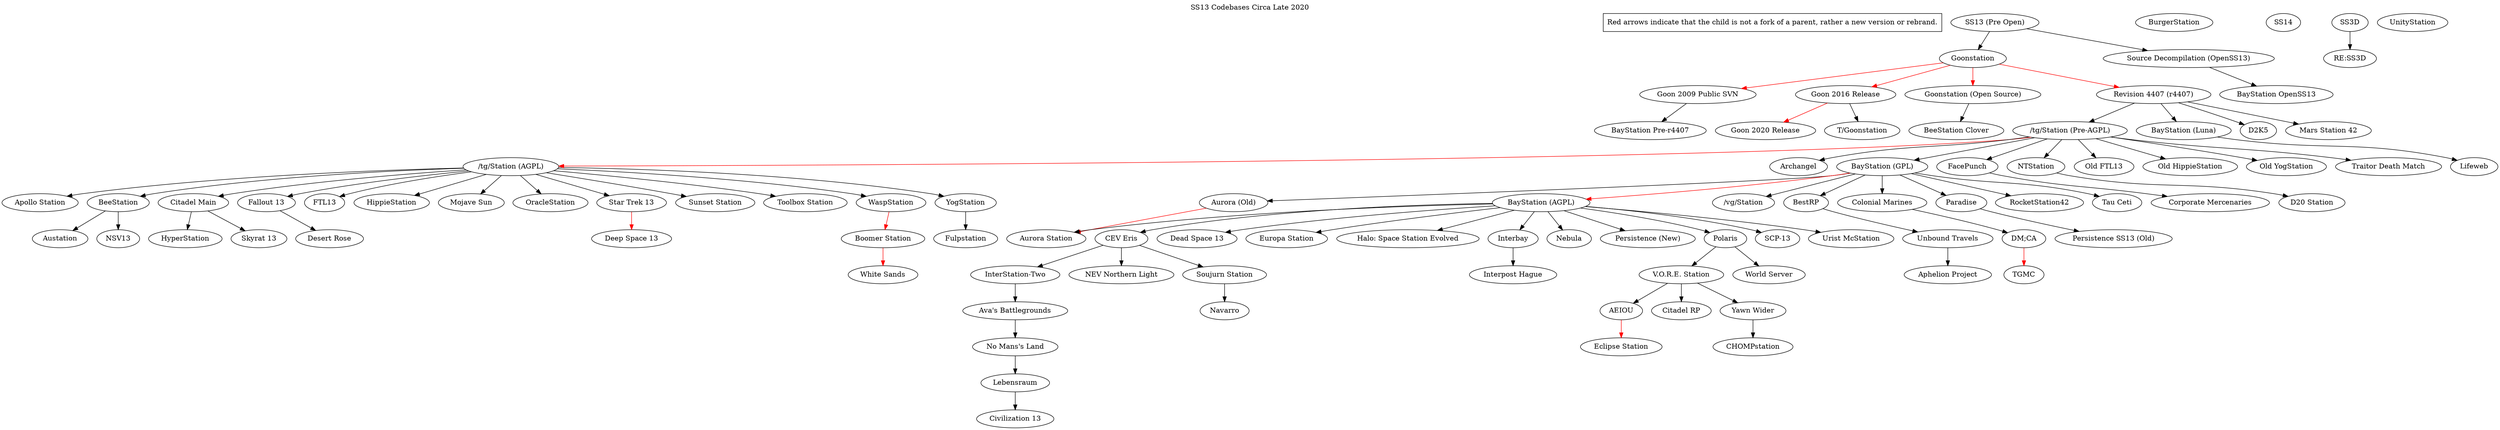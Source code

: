 digraph G {
	/// Attributes ///
	label    = "SS13 Codebases Circa Late 2020"
	labelloc = "top"
	style    = "dotted"
	rankdir  = "TB"
	//edge [constraint = true]

	/// Nodes ///
	"Red arrows indicate that the child is not a fork of a parent, rather a new version or rebrand." [shape=rectangle]

	/// Edges ///
	"/tg/Station (AGPL)" -> "Apollo Station"
	"/tg/Station (AGPL)" -> "BeeStation"
	"/tg/Station (AGPL)" -> "Citadel Main"
	"/tg/Station (AGPL)" -> "Fallout 13"
	"/tg/Station (AGPL)" -> "FTL13"
	"/tg/Station (AGPL)" -> "HippieStation"
	"/tg/Station (AGPL)" -> "Mojave Sun"
	"/tg/Station (AGPL)" -> "OracleStation"
	"/tg/Station (AGPL)" -> "Star Trek 13"
	"/tg/Station (AGPL)" -> "Sunset Station"
	"/tg/Station (AGPL)" -> "Toolbox Station"
	"/tg/Station (AGPL)" -> "WaspStation"
	"/tg/Station (AGPL)" -> "YogStation"
	"/tg/Station (Pre-AGPL)" -> "/tg/Station (AGPL)" [color=red]
	"/tg/Station (Pre-AGPL)" -> "Archangel"
	"/tg/Station (Pre-AGPL)" -> "BayStation (GPL)"
	"/tg/Station (Pre-AGPL)" -> "FacePunch"
	"/tg/Station (Pre-AGPL)" -> "NTStation"
	"/tg/Station (Pre-AGPL)" -> "Old FTL13"
	"/tg/Station (Pre-AGPL)" -> "Old HippieStation"
	"/tg/Station (Pre-AGPL)" -> "Old YogStation"
	"/tg/Station (Pre-AGPL)" -> "Traitor Death Match"
	"AEIOU" -> "Eclipse Station" [color=red]
	"Aurora (Old)" -> "Aurora Station" [color=red]
	"Ava's Battlegrounds" -> "No Mans's Land"
	"BayStation (AGPL)" -> "Aurora Station"
	"BayStation (AGPL)" -> "CEV Eris"
	"BayStation (AGPL)" -> "Dead Space 13"
	"BayStation (AGPL)" -> "Europa Station"
	"BayStation (AGPL)" -> "Halo: Space Station Evolved"
	"BayStation (AGPL)" -> "Interbay"
	"BayStation (AGPL)" -> "Nebula"
	"BayStation (AGPL)" -> "Persistence (New)"
	"BayStation (AGPL)" -> "Polaris"
	"BayStation (AGPL)" -> "SCP-13"
	"BayStation (AGPL)" -> "Urist McStation"
	"BayStation (GPL)" -> "/vg/Station"
	"BayStation (GPL)" -> "Aurora (Old)"
	"BayStation (GPL)" -> "BayStation (AGPL)" [color=red]
	"BayStation (GPL)" -> "BestRP"
	"BayStation (GPL)" -> "Colonial Marines"
	"BayStation (GPL)" -> "Paradise"
	"BayStation (GPL)" -> "RocketStation42"
	"BayStation (GPL)" -> "Tau Ceti"
	"BayStation (Luna)" -> "Lifeweb"
	"BeeStation" -> "Austation"
	"BeeStation" -> "NSV13"
	"BestRP" -> "Unbound Travels"
	"Boomer Station" -> "White Sands" [color=red]
	"BurgerStation"
	"CEV Eris" -> "InterStation-Two"
	"CEV Eris" -> "NEV Northern Light"
	"CEV Eris" -> "Soujurn Station"
	"Citadel Main" -> "HyperStation"
	"Citadel Main" -> "Skyrat 13"
	"Colonial Marines" -> "DM;CA"
	"DM;CA" -> "TGMC" [color=red]
	"FacePunch" -> "Corporate Mercenaries"
	"Fallout 13" -> "Desert Rose"
	"Goon 2009 Public SVN" -> "BayStation Pre-r4407"
	"Goon 2016 Release" -> "Goon 2020 Release" [color=red]
	"Goon 2016 Release" -> "T/Goonstation"
	"Goonstation (Open Source)" -> "BeeStation Clover"
	"Goonstation" -> "Goon 2009 Public SVN" [color=red]
	"Goonstation" -> "Goon 2016 Release" [color=red]
	"Goonstation" -> "Goonstation (Open Source)" [color=red]
	"Goonstation" -> "Revision 4407 (r4407)" [color=red]
	"Interbay" -> "Interpost Hague"
	"InterStation-Two" -> "Ava's Battlegrounds"
	"Lebensraum" -> "Civilization 13"
	"No Mans's Land" -> "Lebensraum"
	"NTStation" -> "D20 Station"
	"Paradise" -> "Persistence SS13 (Old)"
	"Polaris" -> "V.O.R.E. Station"
	"Polaris" -> "World Server"
	"Revision 4407 (r4407)" -> "/tg/Station (Pre-AGPL)"
	"Revision 4407 (r4407)" -> "BayStation (Luna)"
	"Revision 4407 (r4407)" -> "D2K5"
	"Revision 4407 (r4407)" -> "Mars Station 42"
	"Soujurn Station" -> "Navarro"
	"Source Decompilation (OpenSS13)"
	"Source Decompilation (OpenSS13)" -> "BayStation OpenSS13"
	"SS13 (Pre Open)" -> "Goonstation"
	"SS13 (Pre Open)" -> "Source Decompilation (OpenSS13)"
	"SS14"
	"SS3D"
	"SS3D" -> "RE:SS3D"
	"Star Trek 13" -> "Deep Space 13" [color=red]
	"Unbound Travels" -> "Aphelion Project"
	"UnityStation"
	"V.O.R.E. Station" -> "AEIOU"
	"V.O.R.E. Station" -> "Citadel RP"
	"V.O.R.E. Station" -> "Yawn Wider"
	"WaspStation" -> "Boomer Station" [color=red]
	"Yawn Wider" -> "CHOMPstation"
	"YogStation" -> "Fulpstation"
}
